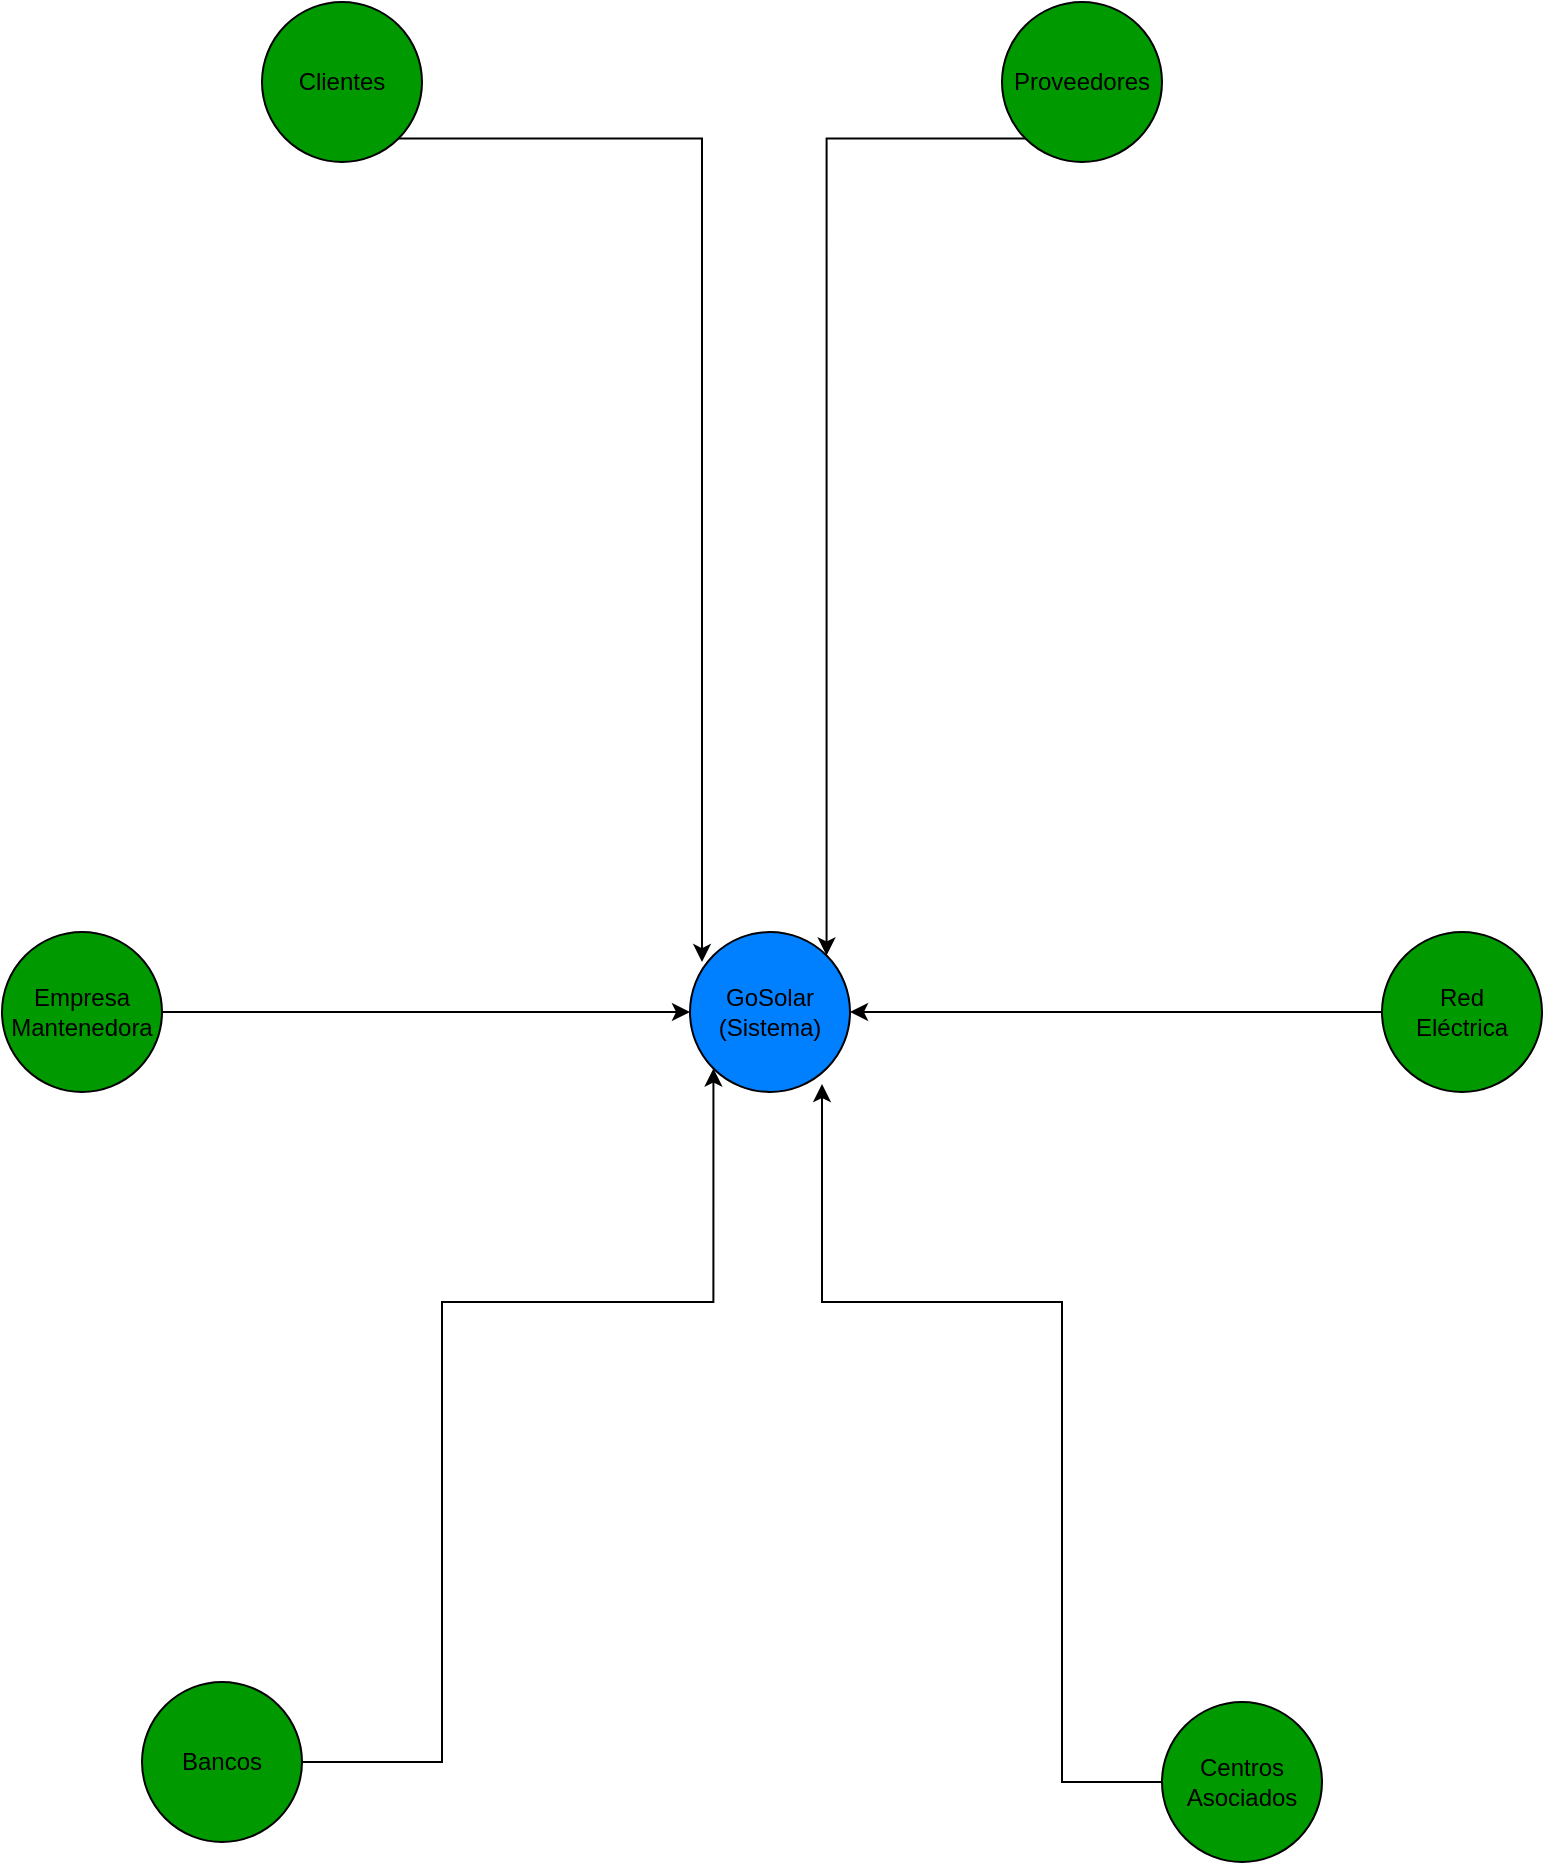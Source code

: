<mxfile version="24.7.17">
  <diagram name="Página-1" id="lic_7piAqqJ5NQ6nmA9-">
    <mxGraphModel dx="2314" dy="1152" grid="1" gridSize="10" guides="1" tooltips="1" connect="1" arrows="1" fold="1" page="1" pageScale="1" pageWidth="827" pageHeight="1169" math="0" shadow="0">
      <root>
        <mxCell id="0" />
        <mxCell id="1" parent="0" />
        <mxCell id="_j6me6wckf-G4g8u8vOV-1" value="" style="ellipse;whiteSpace=wrap;html=1;aspect=fixed;fillColor=#007FFF;" vertex="1" parent="1">
          <mxGeometry x="374" y="545" width="80" height="80" as="geometry" />
        </mxCell>
        <mxCell id="_j6me6wckf-G4g8u8vOV-2" value="" style="ellipse;whiteSpace=wrap;html=1;aspect=fixed;fillColor=#009900;" vertex="1" parent="1">
          <mxGeometry x="610" y="930" width="80" height="80" as="geometry" />
        </mxCell>
        <mxCell id="_j6me6wckf-G4g8u8vOV-12" style="edgeStyle=orthogonalEdgeStyle;rounded=0;orthogonalLoop=1;jettySize=auto;html=1;exitX=1;exitY=0.5;exitDx=0;exitDy=0;entryX=0;entryY=1;entryDx=0;entryDy=0;" edge="1" parent="1" source="_j6me6wckf-G4g8u8vOV-3" target="_j6me6wckf-G4g8u8vOV-1">
          <mxGeometry relative="1" as="geometry">
            <Array as="points">
              <mxPoint x="250" y="730" />
              <mxPoint x="386" y="730" />
            </Array>
          </mxGeometry>
        </mxCell>
        <mxCell id="_j6me6wckf-G4g8u8vOV-3" value="" style="ellipse;whiteSpace=wrap;html=1;aspect=fixed;fillColor=#009900;" vertex="1" parent="1">
          <mxGeometry x="100" y="920" width="80" height="80" as="geometry" />
        </mxCell>
        <mxCell id="_j6me6wckf-G4g8u8vOV-4" value="" style="ellipse;whiteSpace=wrap;html=1;aspect=fixed;fillColor=#009900;" vertex="1" parent="1">
          <mxGeometry x="160" y="80" width="80" height="80" as="geometry" />
        </mxCell>
        <mxCell id="_j6me6wckf-G4g8u8vOV-9" style="edgeStyle=orthogonalEdgeStyle;rounded=0;orthogonalLoop=1;jettySize=auto;html=1;exitX=0;exitY=1;exitDx=0;exitDy=0;entryX=1;entryY=0;entryDx=0;entryDy=0;" edge="1" parent="1" source="_j6me6wckf-G4g8u8vOV-5" target="_j6me6wckf-G4g8u8vOV-1">
          <mxGeometry relative="1" as="geometry" />
        </mxCell>
        <mxCell id="_j6me6wckf-G4g8u8vOV-5" value="" style="ellipse;whiteSpace=wrap;html=1;aspect=fixed;fillColor=#009900;" vertex="1" parent="1">
          <mxGeometry x="530" y="80" width="80" height="80" as="geometry" />
        </mxCell>
        <mxCell id="_j6me6wckf-G4g8u8vOV-11" style="edgeStyle=orthogonalEdgeStyle;rounded=0;orthogonalLoop=1;jettySize=auto;html=1;exitX=1;exitY=0.5;exitDx=0;exitDy=0;entryX=0;entryY=0.5;entryDx=0;entryDy=0;" edge="1" parent="1" source="_j6me6wckf-G4g8u8vOV-6" target="_j6me6wckf-G4g8u8vOV-1">
          <mxGeometry relative="1" as="geometry" />
        </mxCell>
        <mxCell id="_j6me6wckf-G4g8u8vOV-6" value="" style="ellipse;whiteSpace=wrap;html=1;aspect=fixed;fillColor=#009900;" vertex="1" parent="1">
          <mxGeometry x="30" y="545" width="80" height="80" as="geometry" />
        </mxCell>
        <mxCell id="_j6me6wckf-G4g8u8vOV-10" style="edgeStyle=orthogonalEdgeStyle;rounded=0;orthogonalLoop=1;jettySize=auto;html=1;exitX=0;exitY=0.5;exitDx=0;exitDy=0;entryX=1;entryY=0.5;entryDx=0;entryDy=0;" edge="1" parent="1" source="_j6me6wckf-G4g8u8vOV-7" target="_j6me6wckf-G4g8u8vOV-1">
          <mxGeometry relative="1" as="geometry" />
        </mxCell>
        <mxCell id="_j6me6wckf-G4g8u8vOV-7" value="" style="ellipse;whiteSpace=wrap;html=1;aspect=fixed;fillColor=#009900;" vertex="1" parent="1">
          <mxGeometry x="720" y="545" width="80" height="80" as="geometry" />
        </mxCell>
        <mxCell id="_j6me6wckf-G4g8u8vOV-8" style="edgeStyle=orthogonalEdgeStyle;rounded=0;orthogonalLoop=1;jettySize=auto;html=1;exitX=1;exitY=1;exitDx=0;exitDy=0;entryX=0.075;entryY=0.188;entryDx=0;entryDy=0;entryPerimeter=0;" edge="1" parent="1" source="_j6me6wckf-G4g8u8vOV-4" target="_j6me6wckf-G4g8u8vOV-1">
          <mxGeometry relative="1" as="geometry" />
        </mxCell>
        <mxCell id="_j6me6wckf-G4g8u8vOV-14" style="edgeStyle=orthogonalEdgeStyle;rounded=0;orthogonalLoop=1;jettySize=auto;html=1;exitX=0;exitY=0.5;exitDx=0;exitDy=0;entryX=0.825;entryY=0.95;entryDx=0;entryDy=0;entryPerimeter=0;" edge="1" parent="1" source="_j6me6wckf-G4g8u8vOV-2" target="_j6me6wckf-G4g8u8vOV-1">
          <mxGeometry relative="1" as="geometry">
            <Array as="points">
              <mxPoint x="560" y="970" />
              <mxPoint x="560" y="730" />
              <mxPoint x="440" y="730" />
            </Array>
          </mxGeometry>
        </mxCell>
        <mxCell id="_j6me6wckf-G4g8u8vOV-15" value="&lt;div&gt;GoSolar&lt;/div&gt;&lt;div&gt;(Sistema)&lt;br&gt;&lt;/div&gt;" style="text;html=1;align=center;verticalAlign=middle;whiteSpace=wrap;rounded=0;" vertex="1" parent="1">
          <mxGeometry x="384" y="570" width="60" height="30" as="geometry" />
        </mxCell>
        <mxCell id="_j6me6wckf-G4g8u8vOV-17" value="&lt;div&gt;Clientes&lt;/div&gt;" style="text;html=1;align=center;verticalAlign=middle;whiteSpace=wrap;rounded=0;" vertex="1" parent="1">
          <mxGeometry x="170" y="105" width="60" height="30" as="geometry" />
        </mxCell>
        <mxCell id="_j6me6wckf-G4g8u8vOV-18" value="Proveedores" style="text;html=1;align=center;verticalAlign=middle;whiteSpace=wrap;rounded=0;" vertex="1" parent="1">
          <mxGeometry x="540" y="105" width="60" height="30" as="geometry" />
        </mxCell>
        <mxCell id="_j6me6wckf-G4g8u8vOV-19" value="Red Eléctrica" style="text;html=1;align=center;verticalAlign=middle;whiteSpace=wrap;rounded=0;" vertex="1" parent="1">
          <mxGeometry x="730" y="570" width="60" height="30" as="geometry" />
        </mxCell>
        <mxCell id="_j6me6wckf-G4g8u8vOV-20" value="&lt;div&gt;Empresa&lt;/div&gt;&lt;div&gt;Mantenedora&lt;br&gt;&lt;/div&gt;" style="text;html=1;align=center;verticalAlign=middle;whiteSpace=wrap;rounded=0;" vertex="1" parent="1">
          <mxGeometry x="40" y="570" width="60" height="30" as="geometry" />
        </mxCell>
        <mxCell id="_j6me6wckf-G4g8u8vOV-21" value="Bancos" style="text;html=1;align=center;verticalAlign=middle;whiteSpace=wrap;rounded=0;" vertex="1" parent="1">
          <mxGeometry x="110" y="945" width="60" height="30" as="geometry" />
        </mxCell>
        <mxCell id="_j6me6wckf-G4g8u8vOV-22" value="&lt;div&gt;Centros &lt;br&gt;&lt;/div&gt;&lt;div&gt;Asociados&lt;br&gt;&lt;/div&gt;" style="text;html=1;align=center;verticalAlign=middle;whiteSpace=wrap;rounded=0;" vertex="1" parent="1">
          <mxGeometry x="620" y="955" width="60" height="30" as="geometry" />
        </mxCell>
      </root>
    </mxGraphModel>
  </diagram>
</mxfile>
